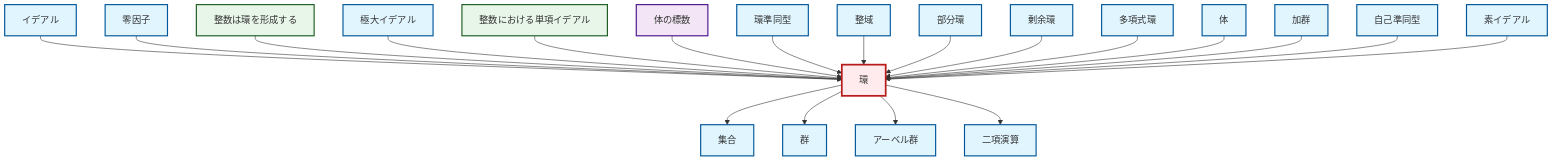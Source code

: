 graph TD
    classDef definition fill:#e1f5fe,stroke:#01579b,stroke-width:2px
    classDef theorem fill:#f3e5f5,stroke:#4a148c,stroke-width:2px
    classDef axiom fill:#fff3e0,stroke:#e65100,stroke-width:2px
    classDef example fill:#e8f5e9,stroke:#1b5e20,stroke-width:2px
    classDef current fill:#ffebee,stroke:#b71c1c,stroke-width:3px
    thm-field-characteristic["体の標数"]:::theorem
    def-subring["部分環"]:::definition
    def-field["体"]:::definition
    def-ring-homomorphism["環準同型"]:::definition
    def-set["集合"]:::definition
    def-zero-divisor["零因子"]:::definition
    def-quotient-ring["剰余環"]:::definition
    ex-principal-ideal["整数における単項イデアル"]:::example
    def-integral-domain["整域"]:::definition
    def-ideal["イデアル"]:::definition
    def-maximal-ideal["極大イデアル"]:::definition
    def-polynomial-ring["多項式環"]:::definition
    def-binary-operation["二項演算"]:::definition
    ex-integers-ring["整数は環を形成する"]:::example
    def-abelian-group["アーベル群"]:::definition
    def-ring["環"]:::definition
    def-group["群"]:::definition
    def-module["加群"]:::definition
    def-endomorphism["自己準同型"]:::definition
    def-prime-ideal["素イデアル"]:::definition
    def-ideal --> def-ring
    def-ring --> def-set
    def-zero-divisor --> def-ring
    ex-integers-ring --> def-ring
    def-maximal-ideal --> def-ring
    ex-principal-ideal --> def-ring
    thm-field-characteristic --> def-ring
    def-ring-homomorphism --> def-ring
    def-ring --> def-group
    def-integral-domain --> def-ring
    def-subring --> def-ring
    def-quotient-ring --> def-ring
    def-polynomial-ring --> def-ring
    def-field --> def-ring
    def-module --> def-ring
    def-endomorphism --> def-ring
    def-prime-ideal --> def-ring
    def-ring --> def-abelian-group
    def-ring --> def-binary-operation
    class def-ring current